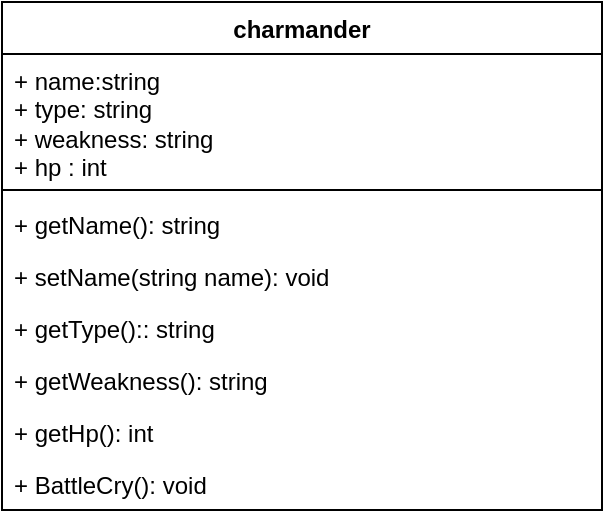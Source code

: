 <mxfile version="21.2.8" type="device">
  <diagram name="Pagina-1" id="G-bYvO6kpTzwApkv6mZt">
    <mxGraphModel dx="1036" dy="614" grid="1" gridSize="10" guides="1" tooltips="1" connect="1" arrows="1" fold="1" page="1" pageScale="1" pageWidth="827" pageHeight="1169" math="0" shadow="0">
      <root>
        <mxCell id="0" />
        <mxCell id="1" parent="0" />
        <mxCell id="TB7D-jdjEKz6KaCKtkXO-1" value="charmander" style="swimlane;fontStyle=1;align=center;verticalAlign=top;childLayout=stackLayout;horizontal=1;startSize=26;horizontalStack=0;resizeParent=1;resizeParentMax=0;resizeLast=0;collapsible=1;marginBottom=0;whiteSpace=wrap;html=1;" vertex="1" parent="1">
          <mxGeometry x="330" y="130" width="300" height="254" as="geometry" />
        </mxCell>
        <mxCell id="TB7D-jdjEKz6KaCKtkXO-2" value="+ name:string&lt;br&gt;+ type: string&lt;br&gt;+ weakness: string&lt;br&gt;+ hp : int" style="text;strokeColor=none;fillColor=none;align=left;verticalAlign=top;spacingLeft=4;spacingRight=4;overflow=hidden;rotatable=0;points=[[0,0.5],[1,0.5]];portConstraint=eastwest;whiteSpace=wrap;html=1;" vertex="1" parent="TB7D-jdjEKz6KaCKtkXO-1">
          <mxGeometry y="26" width="300" height="64" as="geometry" />
        </mxCell>
        <mxCell id="TB7D-jdjEKz6KaCKtkXO-3" value="" style="line;strokeWidth=1;fillColor=none;align=left;verticalAlign=middle;spacingTop=-1;spacingLeft=3;spacingRight=3;rotatable=0;labelPosition=right;points=[];portConstraint=eastwest;strokeColor=inherit;" vertex="1" parent="TB7D-jdjEKz6KaCKtkXO-1">
          <mxGeometry y="90" width="300" height="8" as="geometry" />
        </mxCell>
        <mxCell id="TB7D-jdjEKz6KaCKtkXO-4" value="+ getName(): string" style="text;strokeColor=none;fillColor=none;align=left;verticalAlign=top;spacingLeft=4;spacingRight=4;overflow=hidden;rotatable=0;points=[[0,0.5],[1,0.5]];portConstraint=eastwest;whiteSpace=wrap;html=1;" vertex="1" parent="TB7D-jdjEKz6KaCKtkXO-1">
          <mxGeometry y="98" width="300" height="26" as="geometry" />
        </mxCell>
        <mxCell id="TB7D-jdjEKz6KaCKtkXO-5" value="+ setName(string name): void" style="text;strokeColor=none;fillColor=none;align=left;verticalAlign=top;spacingLeft=4;spacingRight=4;overflow=hidden;rotatable=0;points=[[0,0.5],[1,0.5]];portConstraint=eastwest;whiteSpace=wrap;html=1;" vertex="1" parent="TB7D-jdjEKz6KaCKtkXO-1">
          <mxGeometry y="124" width="300" height="26" as="geometry" />
        </mxCell>
        <mxCell id="TB7D-jdjEKz6KaCKtkXO-6" value="+ getType():: string" style="text;strokeColor=none;fillColor=none;align=left;verticalAlign=top;spacingLeft=4;spacingRight=4;overflow=hidden;rotatable=0;points=[[0,0.5],[1,0.5]];portConstraint=eastwest;whiteSpace=wrap;html=1;" vertex="1" parent="TB7D-jdjEKz6KaCKtkXO-1">
          <mxGeometry y="150" width="300" height="26" as="geometry" />
        </mxCell>
        <mxCell id="TB7D-jdjEKz6KaCKtkXO-7" value="+ getWeakness(): string" style="text;strokeColor=none;fillColor=none;align=left;verticalAlign=top;spacingLeft=4;spacingRight=4;overflow=hidden;rotatable=0;points=[[0,0.5],[1,0.5]];portConstraint=eastwest;whiteSpace=wrap;html=1;" vertex="1" parent="TB7D-jdjEKz6KaCKtkXO-1">
          <mxGeometry y="176" width="300" height="26" as="geometry" />
        </mxCell>
        <mxCell id="TB7D-jdjEKz6KaCKtkXO-8" value="+ getHp(): int" style="text;strokeColor=none;fillColor=none;align=left;verticalAlign=top;spacingLeft=4;spacingRight=4;overflow=hidden;rotatable=0;points=[[0,0.5],[1,0.5]];portConstraint=eastwest;whiteSpace=wrap;html=1;" vertex="1" parent="TB7D-jdjEKz6KaCKtkXO-1">
          <mxGeometry y="202" width="300" height="26" as="geometry" />
        </mxCell>
        <mxCell id="TB7D-jdjEKz6KaCKtkXO-9" value="+ BattleCry(): void" style="text;strokeColor=none;fillColor=none;align=left;verticalAlign=top;spacingLeft=4;spacingRight=4;overflow=hidden;rotatable=0;points=[[0,0.5],[1,0.5]];portConstraint=eastwest;whiteSpace=wrap;html=1;" vertex="1" parent="TB7D-jdjEKz6KaCKtkXO-1">
          <mxGeometry y="228" width="300" height="26" as="geometry" />
        </mxCell>
      </root>
    </mxGraphModel>
  </diagram>
</mxfile>
